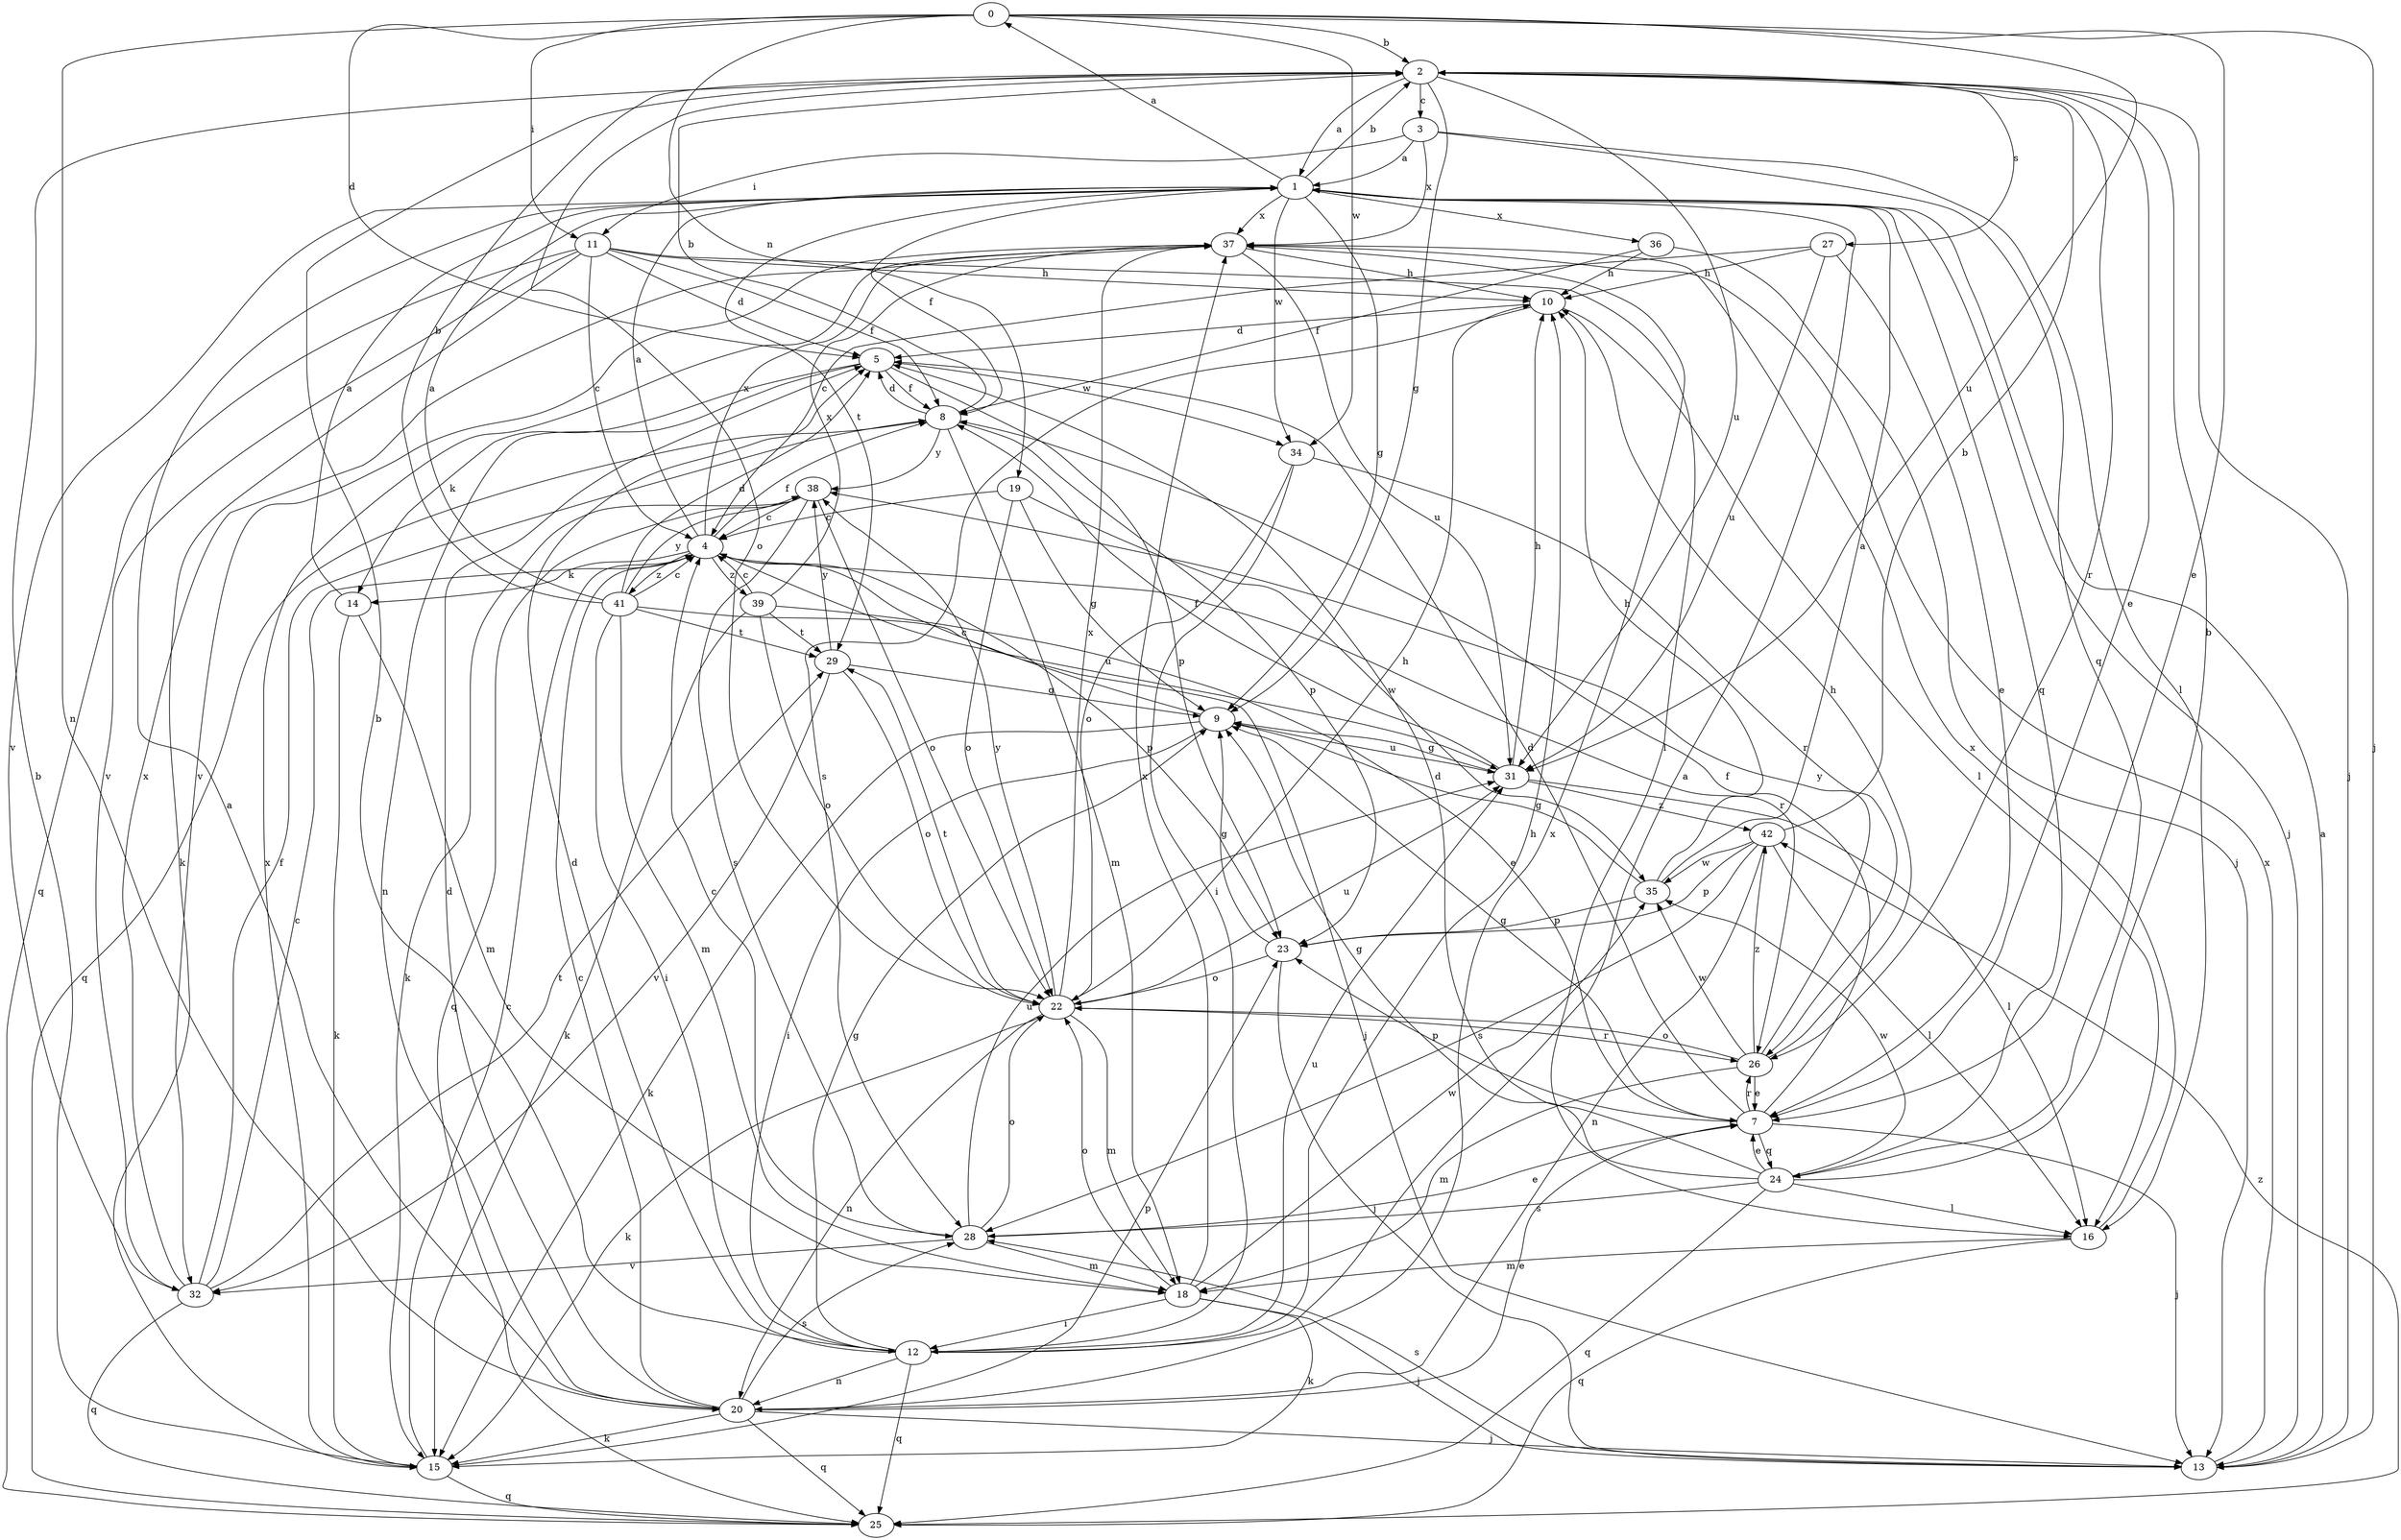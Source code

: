 strict digraph  {
0;
1;
2;
3;
4;
5;
7;
8;
9;
10;
11;
12;
13;
14;
15;
16;
18;
19;
20;
22;
23;
24;
25;
26;
27;
28;
29;
31;
32;
34;
35;
36;
37;
38;
39;
41;
42;
0 -> 2  [label=b];
0 -> 5  [label=d];
0 -> 7  [label=e];
0 -> 11  [label=i];
0 -> 13  [label=j];
0 -> 19  [label=n];
0 -> 20  [label=n];
0 -> 31  [label=u];
0 -> 34  [label=w];
1 -> 0  [label=a];
1 -> 2  [label=b];
1 -> 8  [label=f];
1 -> 9  [label=g];
1 -> 13  [label=j];
1 -> 24  [label=q];
1 -> 29  [label=t];
1 -> 32  [label=v];
1 -> 34  [label=w];
1 -> 36  [label=x];
1 -> 37  [label=x];
2 -> 1  [label=a];
2 -> 3  [label=c];
2 -> 7  [label=e];
2 -> 9  [label=g];
2 -> 13  [label=j];
2 -> 22  [label=o];
2 -> 26  [label=r];
2 -> 27  [label=s];
2 -> 31  [label=u];
3 -> 1  [label=a];
3 -> 11  [label=i];
3 -> 16  [label=l];
3 -> 24  [label=q];
3 -> 37  [label=x];
4 -> 1  [label=a];
4 -> 8  [label=f];
4 -> 14  [label=k];
4 -> 23  [label=p];
4 -> 26  [label=r];
4 -> 31  [label=u];
4 -> 37  [label=x];
4 -> 39  [label=z];
4 -> 41  [label=z];
5 -> 8  [label=f];
5 -> 14  [label=k];
5 -> 20  [label=n];
5 -> 23  [label=p];
5 -> 34  [label=w];
7 -> 5  [label=d];
7 -> 8  [label=f];
7 -> 9  [label=g];
7 -> 13  [label=j];
7 -> 23  [label=p];
7 -> 24  [label=q];
7 -> 26  [label=r];
8 -> 2  [label=b];
8 -> 5  [label=d];
8 -> 18  [label=m];
8 -> 23  [label=p];
8 -> 25  [label=q];
8 -> 38  [label=y];
9 -> 4  [label=c];
9 -> 12  [label=i];
9 -> 15  [label=k];
9 -> 31  [label=u];
10 -> 5  [label=d];
10 -> 16  [label=l];
10 -> 28  [label=s];
11 -> 4  [label=c];
11 -> 5  [label=d];
11 -> 8  [label=f];
11 -> 10  [label=h];
11 -> 15  [label=k];
11 -> 16  [label=l];
11 -> 25  [label=q];
11 -> 32  [label=v];
12 -> 1  [label=a];
12 -> 2  [label=b];
12 -> 5  [label=d];
12 -> 9  [label=g];
12 -> 10  [label=h];
12 -> 20  [label=n];
12 -> 25  [label=q];
12 -> 31  [label=u];
13 -> 1  [label=a];
13 -> 28  [label=s];
13 -> 37  [label=x];
14 -> 1  [label=a];
14 -> 15  [label=k];
14 -> 18  [label=m];
15 -> 2  [label=b];
15 -> 4  [label=c];
15 -> 23  [label=p];
15 -> 25  [label=q];
15 -> 37  [label=x];
16 -> 18  [label=m];
16 -> 25  [label=q];
16 -> 37  [label=x];
18 -> 12  [label=i];
18 -> 13  [label=j];
18 -> 15  [label=k];
18 -> 22  [label=o];
18 -> 35  [label=w];
18 -> 37  [label=x];
19 -> 4  [label=c];
19 -> 9  [label=g];
19 -> 22  [label=o];
19 -> 35  [label=w];
20 -> 1  [label=a];
20 -> 4  [label=c];
20 -> 5  [label=d];
20 -> 7  [label=e];
20 -> 13  [label=j];
20 -> 15  [label=k];
20 -> 25  [label=q];
20 -> 28  [label=s];
20 -> 37  [label=x];
22 -> 10  [label=h];
22 -> 15  [label=k];
22 -> 18  [label=m];
22 -> 20  [label=n];
22 -> 26  [label=r];
22 -> 29  [label=t];
22 -> 31  [label=u];
22 -> 37  [label=x];
22 -> 38  [label=y];
23 -> 9  [label=g];
23 -> 13  [label=j];
23 -> 22  [label=o];
24 -> 2  [label=b];
24 -> 5  [label=d];
24 -> 7  [label=e];
24 -> 9  [label=g];
24 -> 16  [label=l];
24 -> 25  [label=q];
24 -> 28  [label=s];
24 -> 35  [label=w];
25 -> 42  [label=z];
26 -> 7  [label=e];
26 -> 10  [label=h];
26 -> 18  [label=m];
26 -> 22  [label=o];
26 -> 35  [label=w];
26 -> 38  [label=y];
26 -> 42  [label=z];
27 -> 4  [label=c];
27 -> 7  [label=e];
27 -> 10  [label=h];
27 -> 31  [label=u];
28 -> 4  [label=c];
28 -> 7  [label=e];
28 -> 18  [label=m];
28 -> 22  [label=o];
28 -> 31  [label=u];
28 -> 32  [label=v];
29 -> 9  [label=g];
29 -> 22  [label=o];
29 -> 32  [label=v];
29 -> 38  [label=y];
31 -> 8  [label=f];
31 -> 9  [label=g];
31 -> 10  [label=h];
31 -> 16  [label=l];
31 -> 42  [label=z];
32 -> 4  [label=c];
32 -> 8  [label=f];
32 -> 25  [label=q];
32 -> 29  [label=t];
32 -> 37  [label=x];
34 -> 12  [label=i];
34 -> 22  [label=o];
34 -> 26  [label=r];
35 -> 1  [label=a];
35 -> 9  [label=g];
35 -> 10  [label=h];
35 -> 23  [label=p];
36 -> 8  [label=f];
36 -> 10  [label=h];
36 -> 13  [label=j];
37 -> 10  [label=h];
37 -> 31  [label=u];
37 -> 32  [label=v];
38 -> 4  [label=c];
38 -> 15  [label=k];
38 -> 22  [label=o];
38 -> 25  [label=q];
38 -> 28  [label=s];
39 -> 4  [label=c];
39 -> 7  [label=e];
39 -> 15  [label=k];
39 -> 22  [label=o];
39 -> 29  [label=t];
39 -> 37  [label=x];
41 -> 1  [label=a];
41 -> 2  [label=b];
41 -> 4  [label=c];
41 -> 5  [label=d];
41 -> 12  [label=i];
41 -> 13  [label=j];
41 -> 18  [label=m];
41 -> 29  [label=t];
41 -> 38  [label=y];
42 -> 2  [label=b];
42 -> 16  [label=l];
42 -> 20  [label=n];
42 -> 23  [label=p];
42 -> 28  [label=s];
42 -> 35  [label=w];
}
